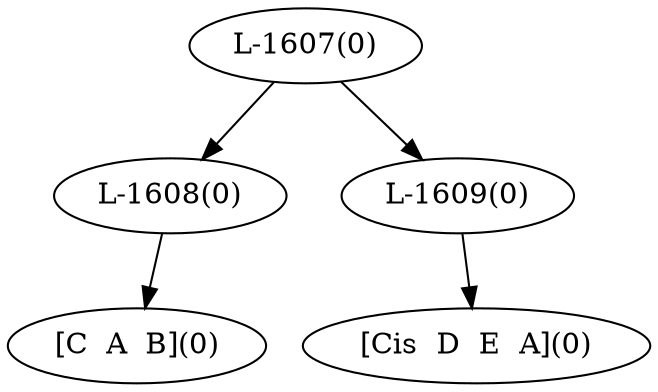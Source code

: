 digraph sample{
"L-1608(0)"->"[C  A  B](0)"
"L-1609(0)"->"[Cis  D  E  A](0)"
"L-1607(0)"->"L-1608(0)"
"L-1607(0)"->"L-1609(0)"
{rank = min; "L-1607(0)"}
{rank = same; "L-1608(0)"; "L-1609(0)";}
{rank = max; "[C  A  B](0)"; "[Cis  D  E  A](0)";}
}
